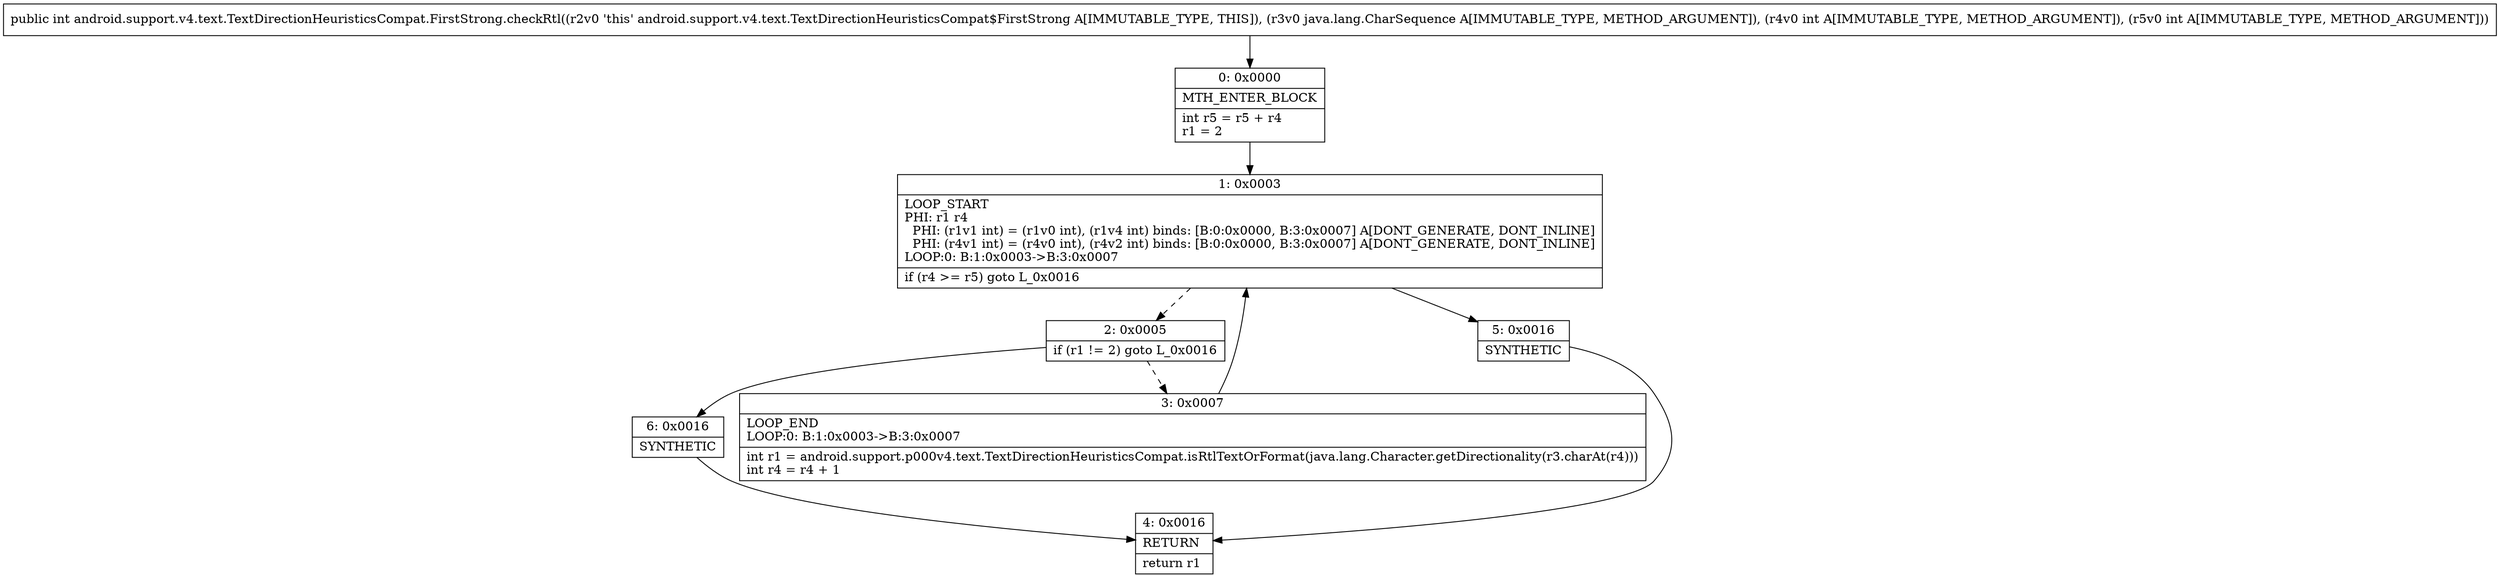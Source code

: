 digraph "CFG forandroid.support.v4.text.TextDirectionHeuristicsCompat.FirstStrong.checkRtl(Ljava\/lang\/CharSequence;II)I" {
Node_0 [shape=record,label="{0\:\ 0x0000|MTH_ENTER_BLOCK\l|int r5 = r5 + r4\lr1 = 2\l}"];
Node_1 [shape=record,label="{1\:\ 0x0003|LOOP_START\lPHI: r1 r4 \l  PHI: (r1v1 int) = (r1v0 int), (r1v4 int) binds: [B:0:0x0000, B:3:0x0007] A[DONT_GENERATE, DONT_INLINE]\l  PHI: (r4v1 int) = (r4v0 int), (r4v2 int) binds: [B:0:0x0000, B:3:0x0007] A[DONT_GENERATE, DONT_INLINE]\lLOOP:0: B:1:0x0003\-\>B:3:0x0007\l|if (r4 \>= r5) goto L_0x0016\l}"];
Node_2 [shape=record,label="{2\:\ 0x0005|if (r1 != 2) goto L_0x0016\l}"];
Node_3 [shape=record,label="{3\:\ 0x0007|LOOP_END\lLOOP:0: B:1:0x0003\-\>B:3:0x0007\l|int r1 = android.support.p000v4.text.TextDirectionHeuristicsCompat.isRtlTextOrFormat(java.lang.Character.getDirectionality(r3.charAt(r4)))\lint r4 = r4 + 1\l}"];
Node_4 [shape=record,label="{4\:\ 0x0016|RETURN\l|return r1\l}"];
Node_5 [shape=record,label="{5\:\ 0x0016|SYNTHETIC\l}"];
Node_6 [shape=record,label="{6\:\ 0x0016|SYNTHETIC\l}"];
MethodNode[shape=record,label="{public int android.support.v4.text.TextDirectionHeuristicsCompat.FirstStrong.checkRtl((r2v0 'this' android.support.v4.text.TextDirectionHeuristicsCompat$FirstStrong A[IMMUTABLE_TYPE, THIS]), (r3v0 java.lang.CharSequence A[IMMUTABLE_TYPE, METHOD_ARGUMENT]), (r4v0 int A[IMMUTABLE_TYPE, METHOD_ARGUMENT]), (r5v0 int A[IMMUTABLE_TYPE, METHOD_ARGUMENT])) }"];
MethodNode -> Node_0;
Node_0 -> Node_1;
Node_1 -> Node_2[style=dashed];
Node_1 -> Node_5;
Node_2 -> Node_3[style=dashed];
Node_2 -> Node_6;
Node_3 -> Node_1;
Node_5 -> Node_4;
Node_6 -> Node_4;
}

